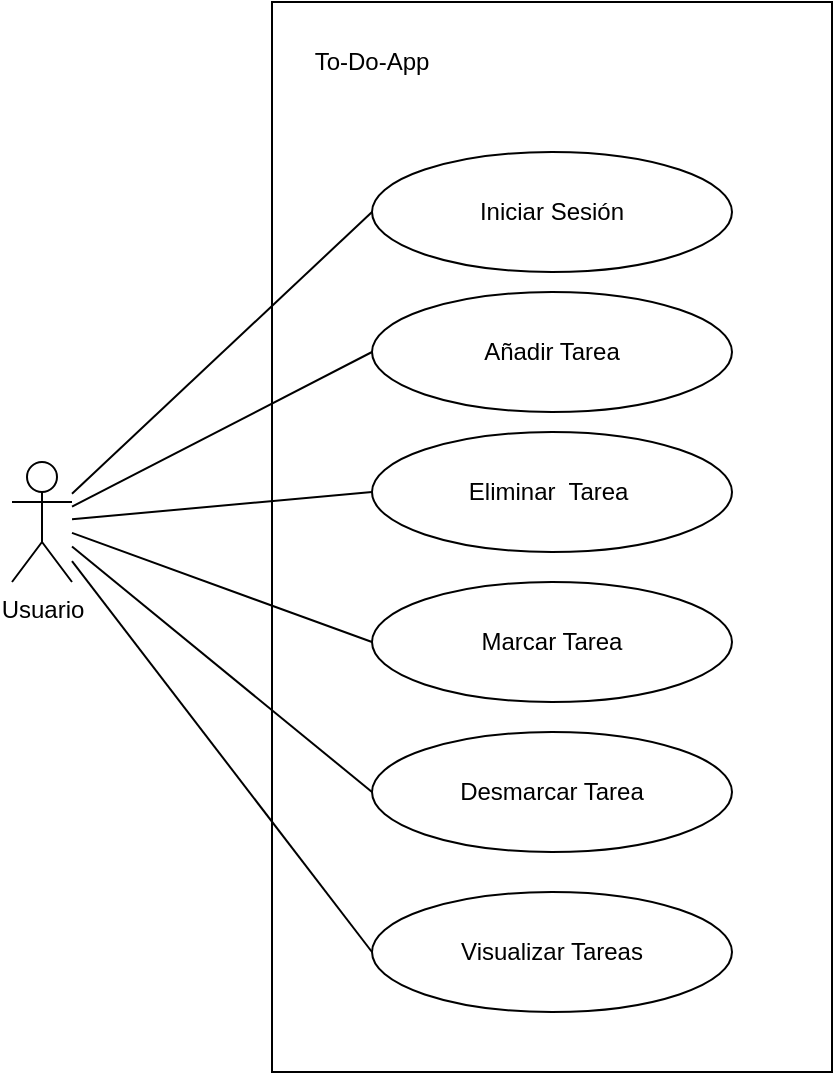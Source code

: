 <mxfile version="21.2.1" type="github">
  <diagram name="Página-1" id="gVADvGAhawYy6BavhGWH">
    <mxGraphModel dx="1451" dy="674" grid="1" gridSize="10" guides="1" tooltips="1" connect="1" arrows="1" fold="1" page="1" pageScale="1" pageWidth="827" pageHeight="1169" math="0" shadow="0">
      <root>
        <mxCell id="0" />
        <mxCell id="1" parent="0" />
        <mxCell id="JG5yOzzYJxNlnzdqX-a_-6" value="" style="verticalLabelPosition=bottom;verticalAlign=top;html=1;shape=mxgraph.basic.rect;fillColor2=none;strokeWidth=1;size=20;indent=5;" parent="1" vertex="1">
          <mxGeometry x="240" y="295" width="280" height="535" as="geometry" />
        </mxCell>
        <mxCell id="JG5yOzzYJxNlnzdqX-a_-18" style="rounded=0;orthogonalLoop=1;jettySize=auto;html=1;entryX=0;entryY=0.5;entryDx=0;entryDy=0;endArrow=none;endFill=0;" parent="1" source="JG5yOzzYJxNlnzdqX-a_-1" target="JG5yOzzYJxNlnzdqX-a_-9" edge="1">
          <mxGeometry relative="1" as="geometry" />
        </mxCell>
        <mxCell id="JG5yOzzYJxNlnzdqX-a_-19" style="rounded=0;orthogonalLoop=1;jettySize=auto;html=1;entryX=0;entryY=0.5;entryDx=0;entryDy=0;endArrow=none;endFill=0;" parent="1" source="JG5yOzzYJxNlnzdqX-a_-1" target="JG5yOzzYJxNlnzdqX-a_-12" edge="1">
          <mxGeometry relative="1" as="geometry" />
        </mxCell>
        <mxCell id="JG5yOzzYJxNlnzdqX-a_-20" style="rounded=0;orthogonalLoop=1;jettySize=auto;html=1;entryX=0;entryY=0.5;entryDx=0;entryDy=0;endArrow=none;endFill=0;" parent="1" source="JG5yOzzYJxNlnzdqX-a_-1" target="JG5yOzzYJxNlnzdqX-a_-10" edge="1">
          <mxGeometry relative="1" as="geometry" />
        </mxCell>
        <mxCell id="JG5yOzzYJxNlnzdqX-a_-21" style="rounded=0;orthogonalLoop=1;jettySize=auto;html=1;entryX=0;entryY=0.5;entryDx=0;entryDy=0;endArrow=none;endFill=0;" parent="1" source="JG5yOzzYJxNlnzdqX-a_-1" target="JG5yOzzYJxNlnzdqX-a_-11" edge="1">
          <mxGeometry relative="1" as="geometry" />
        </mxCell>
        <mxCell id="JG5yOzzYJxNlnzdqX-a_-22" style="rounded=0;orthogonalLoop=1;jettySize=auto;html=1;entryX=0;entryY=0.5;entryDx=0;entryDy=0;endArrow=none;endFill=0;" parent="1" source="JG5yOzzYJxNlnzdqX-a_-1" target="JG5yOzzYJxNlnzdqX-a_-14" edge="1">
          <mxGeometry relative="1" as="geometry" />
        </mxCell>
        <mxCell id="JG5yOzzYJxNlnzdqX-a_-1" value="Usuario" style="shape=umlActor;verticalLabelPosition=bottom;verticalAlign=top;html=1;outlineConnect=0;" parent="1" vertex="1">
          <mxGeometry x="110" y="525" width="30" height="60" as="geometry" />
        </mxCell>
        <mxCell id="JG5yOzzYJxNlnzdqX-a_-8" value="Iniciar Sesión" style="ellipse;whiteSpace=wrap;html=1;" parent="1" vertex="1">
          <mxGeometry x="290" y="370" width="180" height="60" as="geometry" />
        </mxCell>
        <mxCell id="JG5yOzzYJxNlnzdqX-a_-9" value="Añadir Tarea" style="ellipse;whiteSpace=wrap;html=1;" parent="1" vertex="1">
          <mxGeometry x="290" y="440" width="180" height="60" as="geometry" />
        </mxCell>
        <mxCell id="JG5yOzzYJxNlnzdqX-a_-10" value="Marcar Tarea" style="ellipse;whiteSpace=wrap;html=1;" parent="1" vertex="1">
          <mxGeometry x="290" y="585" width="180" height="60" as="geometry" />
        </mxCell>
        <mxCell id="JG5yOzzYJxNlnzdqX-a_-11" value="Desmarcar Tarea" style="ellipse;whiteSpace=wrap;html=1;" parent="1" vertex="1">
          <mxGeometry x="290" y="660" width="180" height="60" as="geometry" />
        </mxCell>
        <mxCell id="JG5yOzzYJxNlnzdqX-a_-12" value="Eliminar&amp;nbsp; Tarea&amp;nbsp;" style="ellipse;whiteSpace=wrap;html=1;" parent="1" vertex="1">
          <mxGeometry x="290" y="510" width="180" height="60" as="geometry" />
        </mxCell>
        <mxCell id="JG5yOzzYJxNlnzdqX-a_-13" value="To-Do-App" style="text;html=1;strokeColor=none;fillColor=none;align=center;verticalAlign=middle;whiteSpace=wrap;rounded=0;" parent="1" vertex="1">
          <mxGeometry x="260" y="310" width="60" height="30" as="geometry" />
        </mxCell>
        <mxCell id="JG5yOzzYJxNlnzdqX-a_-14" value="Visualizar Tareas" style="ellipse;whiteSpace=wrap;html=1;" parent="1" vertex="1">
          <mxGeometry x="290" y="740" width="180" height="60" as="geometry" />
        </mxCell>
        <mxCell id="JG5yOzzYJxNlnzdqX-a_-17" style="rounded=0;orthogonalLoop=1;jettySize=auto;html=1;entryX=0;entryY=0.5;entryDx=0;entryDy=0;endArrow=none;endFill=0;" parent="1" source="JG5yOzzYJxNlnzdqX-a_-1" target="JG5yOzzYJxNlnzdqX-a_-8" edge="1">
          <mxGeometry relative="1" as="geometry" />
        </mxCell>
      </root>
    </mxGraphModel>
  </diagram>
</mxfile>
